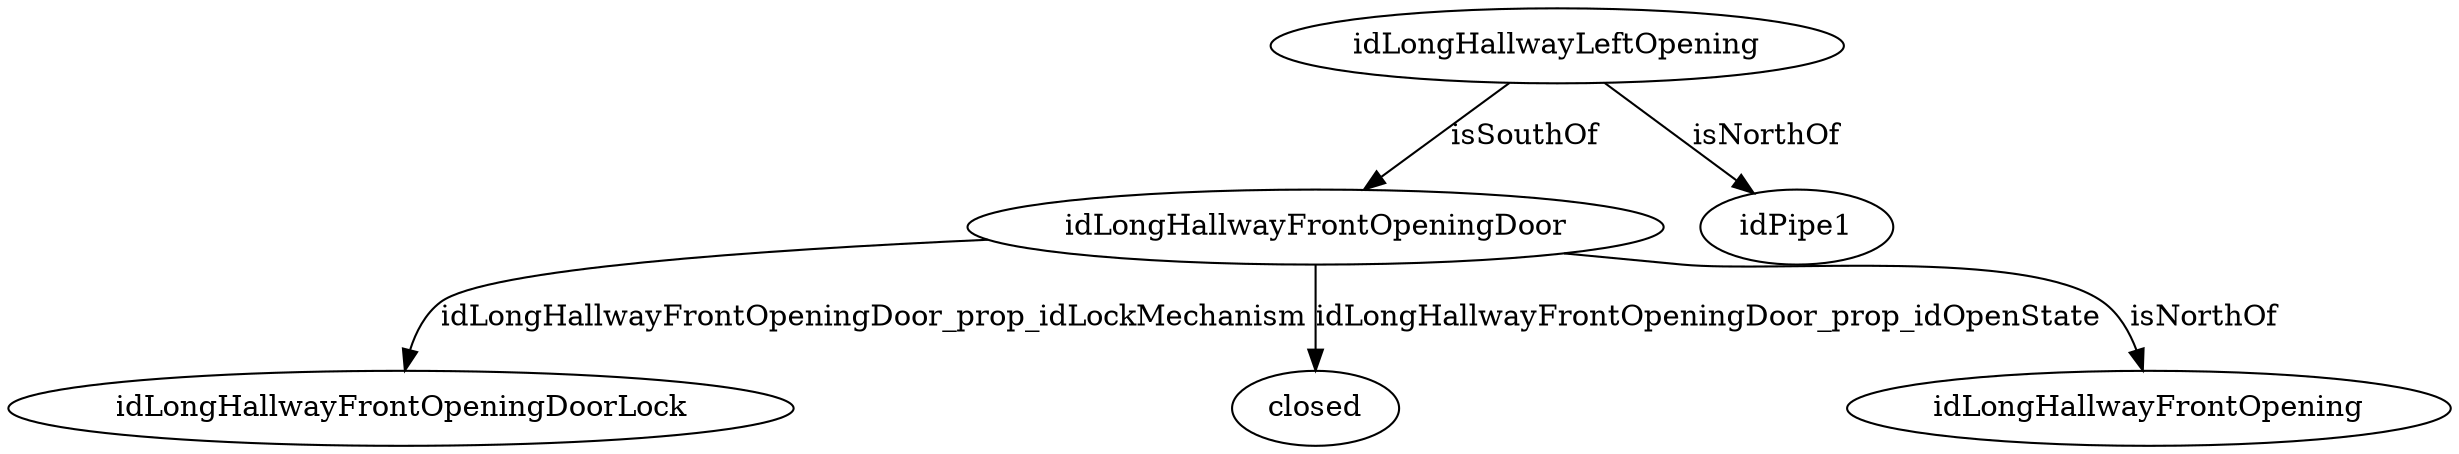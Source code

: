 strict digraph  {
idLongHallwayLeftOpening [node_type=entity_node, root=root];
idLongHallwayFrontOpeningDoor;
idLongHallwayFrontOpeningDoorLock;
closed;
idPipe1;
idLongHallwayFrontOpening;
idLongHallwayLeftOpening -> idLongHallwayFrontOpeningDoor  [edge_type=relationship, label=isSouthOf];
idLongHallwayLeftOpening -> idPipe1  [edge_type=relationship, label=isNorthOf];
idLongHallwayFrontOpeningDoor -> idLongHallwayFrontOpeningDoorLock  [edge_type=property, label=idLongHallwayFrontOpeningDoor_prop_idLockMechanism];
idLongHallwayFrontOpeningDoor -> closed  [edge_type=property, label=idLongHallwayFrontOpeningDoor_prop_idOpenState];
idLongHallwayFrontOpeningDoor -> idLongHallwayFrontOpening  [edge_type=relationship, label=isNorthOf];
}
